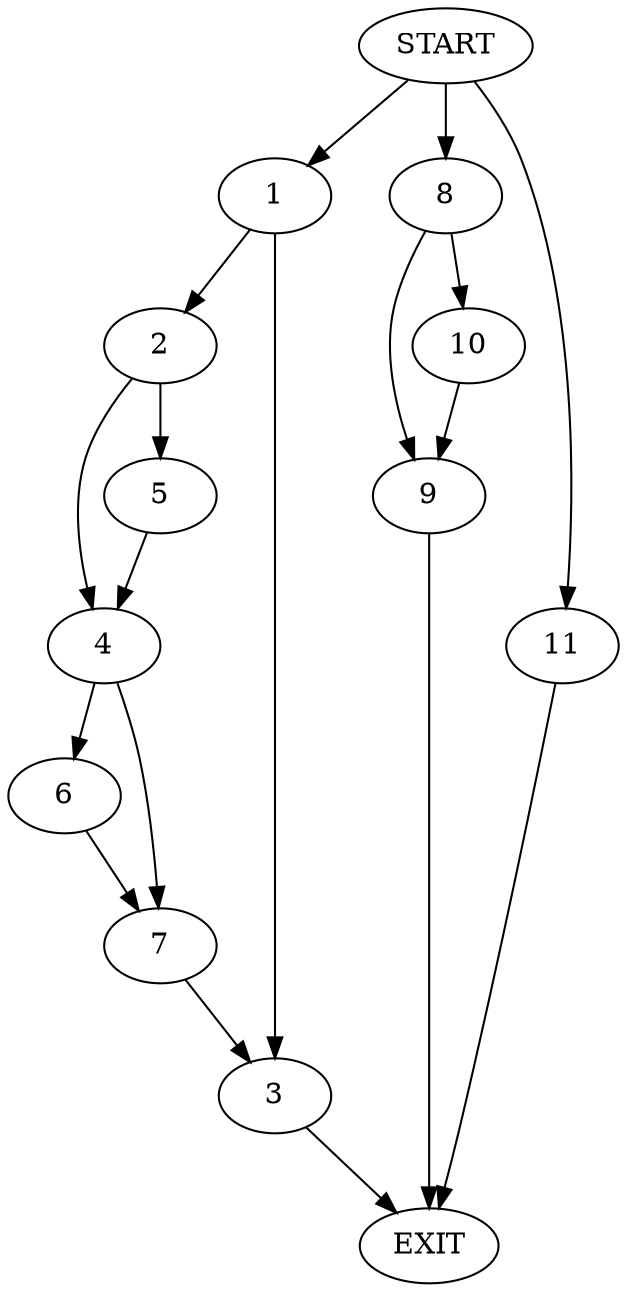 digraph {
0 [label="START"]
12 [label="EXIT"]
0 -> 1
1 -> 2
1 -> 3
3 -> 12
2 -> 4
2 -> 5
5 -> 4
4 -> 6
4 -> 7
7 -> 3
6 -> 7
0 -> 8
8 -> 9
8 -> 10
10 -> 9
9 -> 12
0 -> 11
11 -> 12
}
